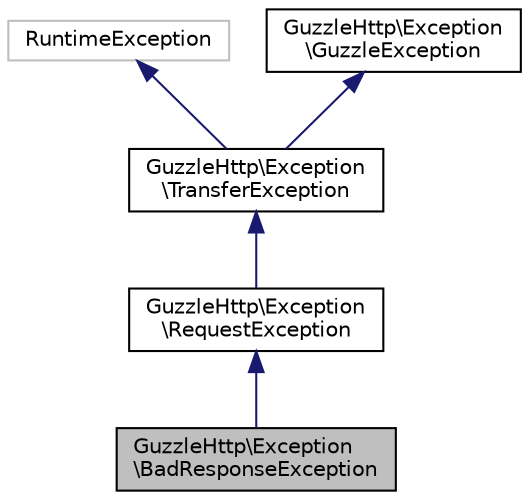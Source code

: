 digraph "GuzzleHttp\Exception\BadResponseException"
{
  edge [fontname="Helvetica",fontsize="10",labelfontname="Helvetica",labelfontsize="10"];
  node [fontname="Helvetica",fontsize="10",shape=record];
  Node7 [label="GuzzleHttp\\Exception\l\\BadResponseException",height=0.2,width=0.4,color="black", fillcolor="grey75", style="filled", fontcolor="black"];
  Node8 -> Node7 [dir="back",color="midnightblue",fontsize="10",style="solid",fontname="Helvetica"];
  Node8 [label="GuzzleHttp\\Exception\l\\RequestException",height=0.2,width=0.4,color="black", fillcolor="white", style="filled",URL="$classGuzzleHttp_1_1Exception_1_1RequestException.html"];
  Node9 -> Node8 [dir="back",color="midnightblue",fontsize="10",style="solid",fontname="Helvetica"];
  Node9 [label="GuzzleHttp\\Exception\l\\TransferException",height=0.2,width=0.4,color="black", fillcolor="white", style="filled",URL="$classGuzzleHttp_1_1Exception_1_1TransferException.html"];
  Node10 -> Node9 [dir="back",color="midnightblue",fontsize="10",style="solid",fontname="Helvetica"];
  Node10 [label="RuntimeException",height=0.2,width=0.4,color="grey75", fillcolor="white", style="filled"];
  Node11 -> Node9 [dir="back",color="midnightblue",fontsize="10",style="solid",fontname="Helvetica"];
  Node11 [label="GuzzleHttp\\Exception\l\\GuzzleException",height=0.2,width=0.4,color="black", fillcolor="white", style="filled",URL="$interfaceGuzzleHttp_1_1Exception_1_1GuzzleException.html"];
}
